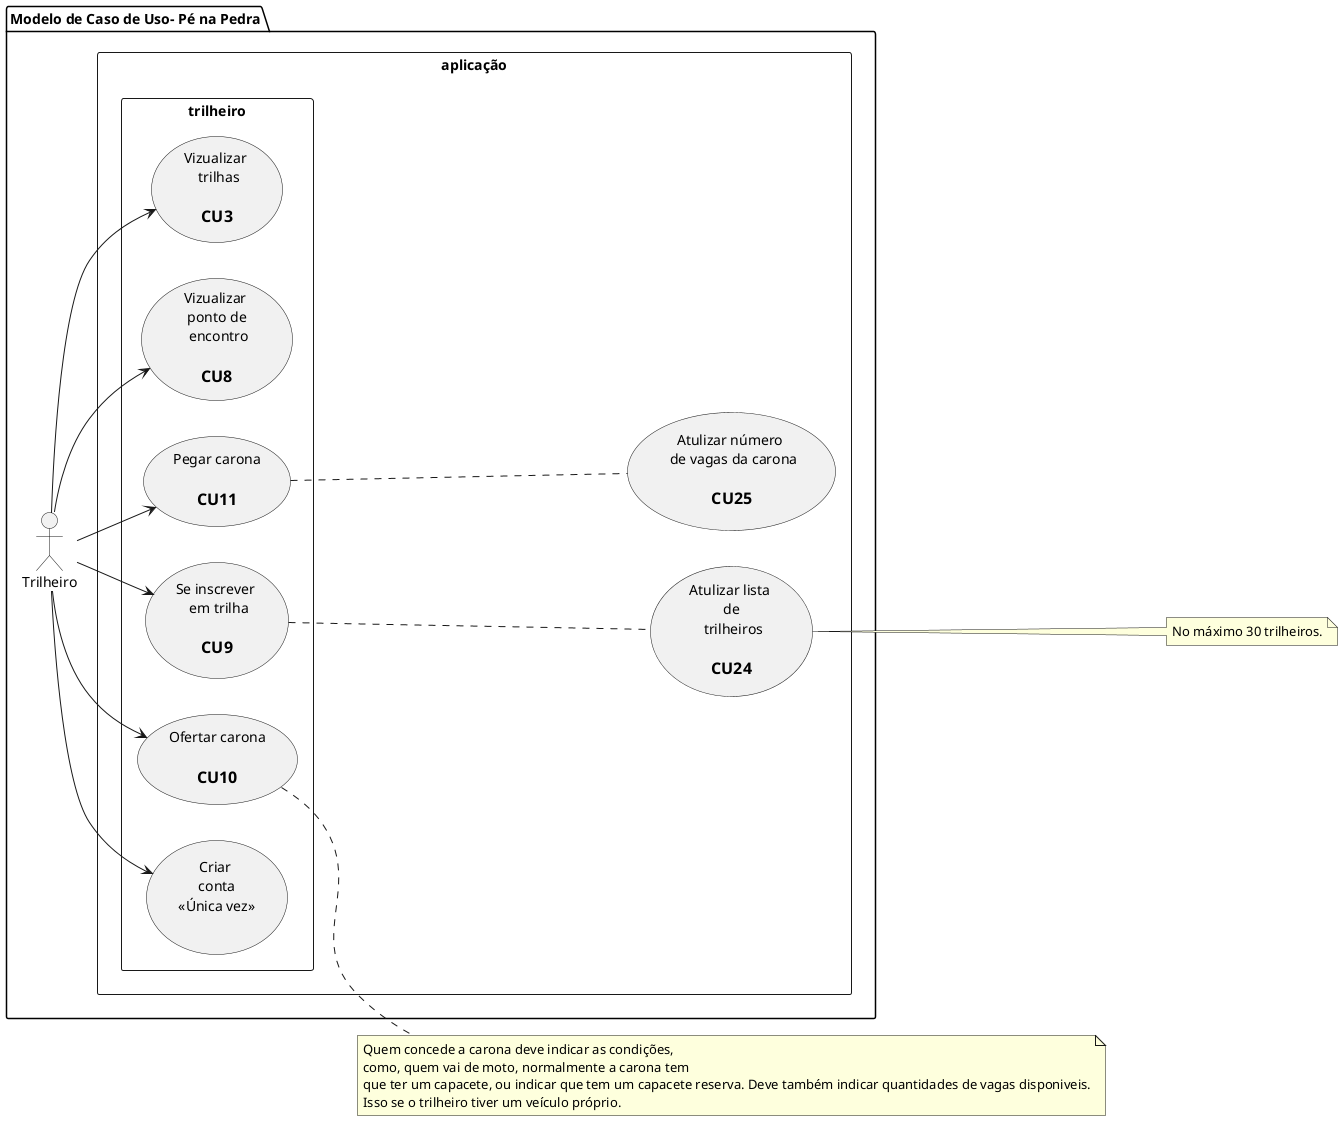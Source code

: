 @startuml pe_na_pedra_usecase_6
  left to right direction

  package "Modelo de Caso de Uso- Pé na Pedra" {
    :Trilheiro: as tr

    rectangle aplicação {
      usecase uc24 as "Atulizar lista \n de \n trilheiros\n 
        == CU24"

      usecase uc25 as "Atulizar número \n de vagas da carona\n 
        == CU25"

      rectangle trilheiro {
        usecase uc3 as "Vizualizar \n trilhas\n 
          == CU3"
        usecase uc8 as "Vizualizar \n ponto de \n encontro\n 
          == CU8"
        usecase uc9 as "Se inscrever \n em trilha\n 
          == CU9"
        usecase uc10 as "Ofertar carona\n 
          == CU10"
        usecase uc11 as "Pegar carona\n 
          == CU11"
        usecase uc31 as "Criar \n conta \n <<Única vez>> \n"
      }
    }
  }

  note right of uc10 
    Quem concede a carona deve indicar as condições,
    como, quem vai de moto, normalmente a carona tem
    que ter um capacete, ou indicar que tem um capacete reserva. Deve também indicar quantidades de vagas disponiveis.
    Isso se o trilheiro tiver um veículo próprio.
  end note

  note right of uc24
      No máximo 30 trilheiros.
    end note

  uc9 .. uc24
  uc11 .. uc25

  tr --> uc3
  tr --> uc8
  tr --> uc9
  tr --> uc10
  tr --> uc11
  tr --> uc31
@enduml
